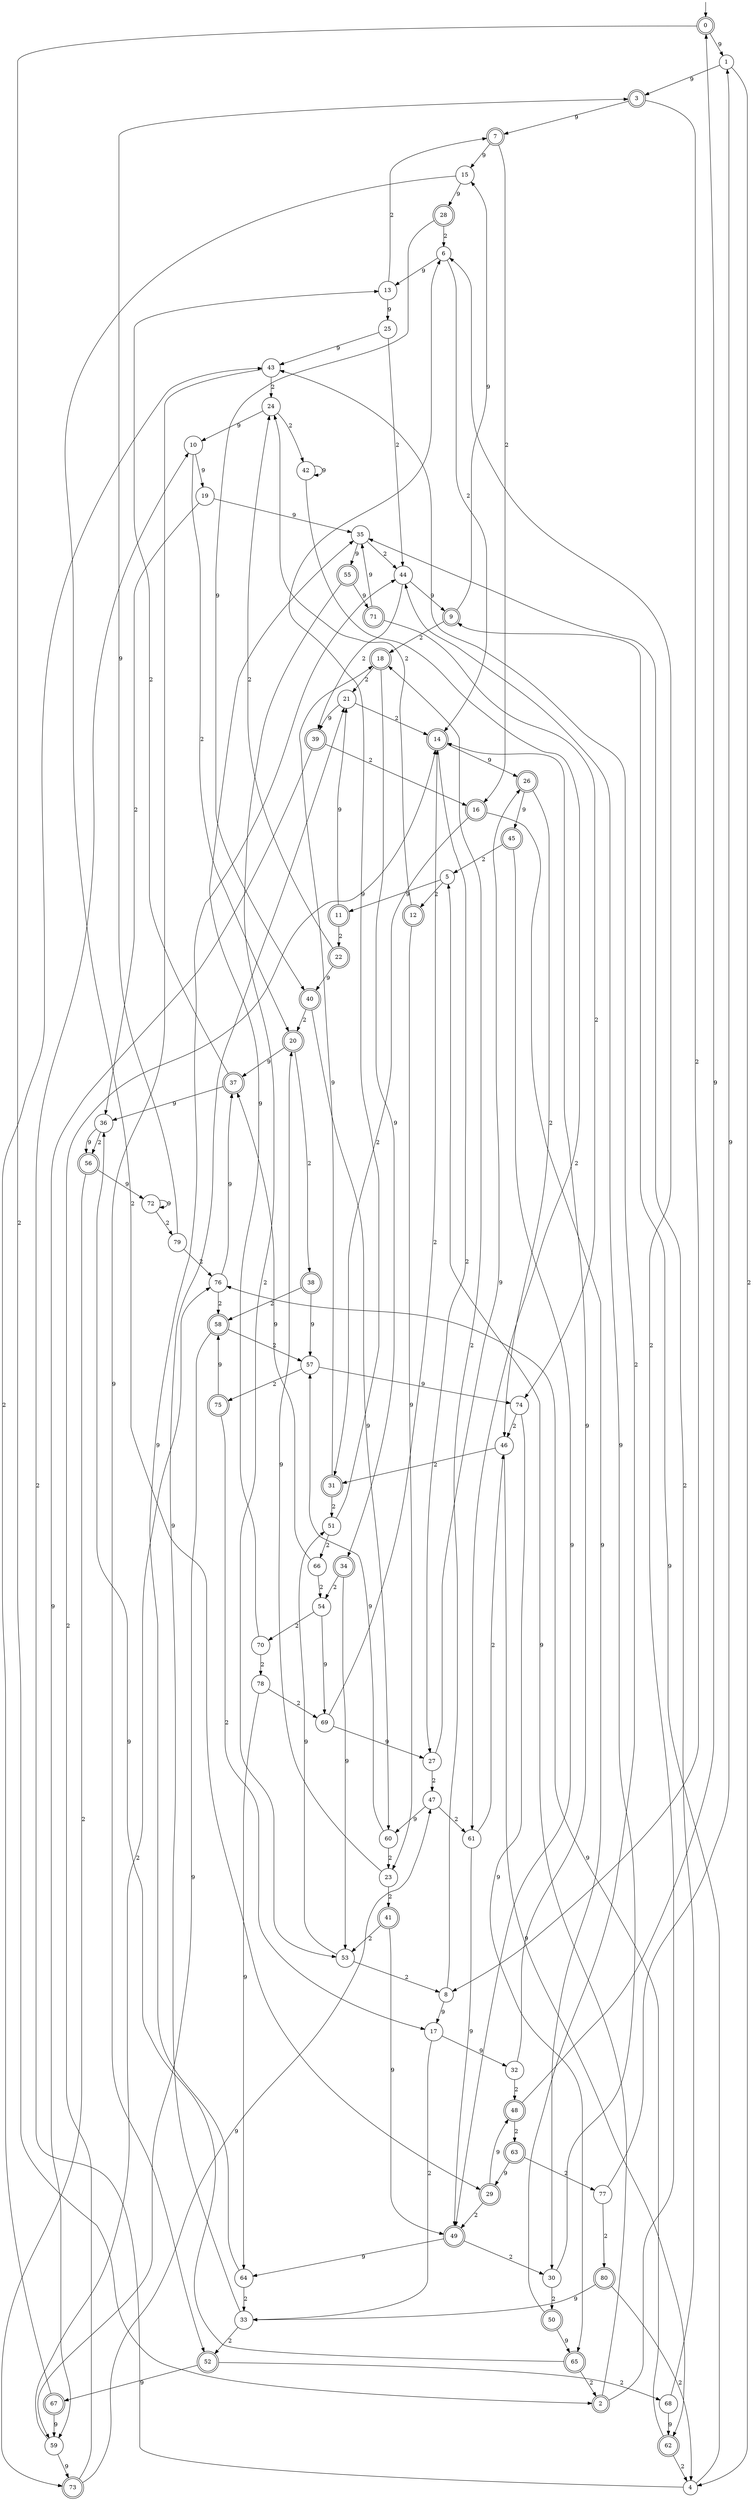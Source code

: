 digraph g {

	s0 [shape="doublecircle" label="0"];
	s1 [shape="circle" label="1"];
	s2 [shape="doublecircle" label="2"];
	s3 [shape="doublecircle" label="3"];
	s4 [shape="circle" label="4"];
	s5 [shape="circle" label="5"];
	s6 [shape="circle" label="6"];
	s7 [shape="doublecircle" label="7"];
	s8 [shape="circle" label="8"];
	s9 [shape="doublecircle" label="9"];
	s10 [shape="circle" label="10"];
	s11 [shape="doublecircle" label="11"];
	s12 [shape="doublecircle" label="12"];
	s13 [shape="circle" label="13"];
	s14 [shape="doublecircle" label="14"];
	s15 [shape="circle" label="15"];
	s16 [shape="doublecircle" label="16"];
	s17 [shape="circle" label="17"];
	s18 [shape="doublecircle" label="18"];
	s19 [shape="circle" label="19"];
	s20 [shape="doublecircle" label="20"];
	s21 [shape="circle" label="21"];
	s22 [shape="doublecircle" label="22"];
	s23 [shape="circle" label="23"];
	s24 [shape="circle" label="24"];
	s25 [shape="circle" label="25"];
	s26 [shape="doublecircle" label="26"];
	s27 [shape="circle" label="27"];
	s28 [shape="doublecircle" label="28"];
	s29 [shape="doublecircle" label="29"];
	s30 [shape="circle" label="30"];
	s31 [shape="doublecircle" label="31"];
	s32 [shape="circle" label="32"];
	s33 [shape="circle" label="33"];
	s34 [shape="doublecircle" label="34"];
	s35 [shape="circle" label="35"];
	s36 [shape="circle" label="36"];
	s37 [shape="doublecircle" label="37"];
	s38 [shape="doublecircle" label="38"];
	s39 [shape="doublecircle" label="39"];
	s40 [shape="doublecircle" label="40"];
	s41 [shape="doublecircle" label="41"];
	s42 [shape="circle" label="42"];
	s43 [shape="circle" label="43"];
	s44 [shape="circle" label="44"];
	s45 [shape="doublecircle" label="45"];
	s46 [shape="circle" label="46"];
	s47 [shape="circle" label="47"];
	s48 [shape="doublecircle" label="48"];
	s49 [shape="doublecircle" label="49"];
	s50 [shape="doublecircle" label="50"];
	s51 [shape="circle" label="51"];
	s52 [shape="doublecircle" label="52"];
	s53 [shape="circle" label="53"];
	s54 [shape="circle" label="54"];
	s55 [shape="doublecircle" label="55"];
	s56 [shape="doublecircle" label="56"];
	s57 [shape="circle" label="57"];
	s58 [shape="doublecircle" label="58"];
	s59 [shape="circle" label="59"];
	s60 [shape="circle" label="60"];
	s61 [shape="circle" label="61"];
	s62 [shape="doublecircle" label="62"];
	s63 [shape="doublecircle" label="63"];
	s64 [shape="circle" label="64"];
	s65 [shape="doublecircle" label="65"];
	s66 [shape="circle" label="66"];
	s67 [shape="doublecircle" label="67"];
	s68 [shape="circle" label="68"];
	s69 [shape="circle" label="69"];
	s70 [shape="circle" label="70"];
	s71 [shape="doublecircle" label="71"];
	s72 [shape="circle" label="72"];
	s73 [shape="doublecircle" label="73"];
	s74 [shape="circle" label="74"];
	s75 [shape="doublecircle" label="75"];
	s76 [shape="circle" label="76"];
	s77 [shape="circle" label="77"];
	s78 [shape="circle" label="78"];
	s79 [shape="circle" label="79"];
	s80 [shape="doublecircle" label="80"];
	s0 -> s1 [label="9"];
	s0 -> s2 [label="2"];
	s1 -> s3 [label="9"];
	s1 -> s4 [label="2"];
	s2 -> s5 [label="9"];
	s2 -> s6 [label="2"];
	s3 -> s7 [label="9"];
	s3 -> s8 [label="2"];
	s4 -> s9 [label="9"];
	s4 -> s10 [label="2"];
	s5 -> s11 [label="9"];
	s5 -> s12 [label="2"];
	s6 -> s13 [label="9"];
	s6 -> s14 [label="2"];
	s7 -> s15 [label="9"];
	s7 -> s16 [label="2"];
	s8 -> s17 [label="9"];
	s8 -> s18 [label="2"];
	s9 -> s15 [label="9"];
	s9 -> s18 [label="2"];
	s10 -> s19 [label="9"];
	s10 -> s20 [label="2"];
	s11 -> s21 [label="9"];
	s11 -> s22 [label="2"];
	s12 -> s23 [label="9"];
	s12 -> s24 [label="2"];
	s13 -> s25 [label="9"];
	s13 -> s7 [label="2"];
	s14 -> s26 [label="9"];
	s14 -> s27 [label="2"];
	s15 -> s28 [label="9"];
	s15 -> s29 [label="2"];
	s16 -> s30 [label="9"];
	s16 -> s31 [label="2"];
	s17 -> s32 [label="9"];
	s17 -> s33 [label="2"];
	s18 -> s34 [label="9"];
	s18 -> s21 [label="2"];
	s19 -> s35 [label="9"];
	s19 -> s36 [label="2"];
	s20 -> s37 [label="9"];
	s20 -> s38 [label="2"];
	s21 -> s39 [label="9"];
	s21 -> s14 [label="2"];
	s22 -> s40 [label="9"];
	s22 -> s24 [label="2"];
	s23 -> s20 [label="9"];
	s23 -> s41 [label="2"];
	s24 -> s10 [label="9"];
	s24 -> s42 [label="2"];
	s25 -> s43 [label="9"];
	s25 -> s44 [label="2"];
	s26 -> s45 [label="9"];
	s26 -> s46 [label="2"];
	s27 -> s26 [label="9"];
	s27 -> s47 [label="2"];
	s28 -> s40 [label="9"];
	s28 -> s6 [label="2"];
	s29 -> s48 [label="9"];
	s29 -> s49 [label="2"];
	s30 -> s44 [label="9"];
	s30 -> s50 [label="2"];
	s31 -> s18 [label="9"];
	s31 -> s51 [label="2"];
	s32 -> s14 [label="9"];
	s32 -> s48 [label="2"];
	s33 -> s21 [label="9"];
	s33 -> s52 [label="2"];
	s34 -> s53 [label="9"];
	s34 -> s54 [label="2"];
	s35 -> s55 [label="9"];
	s35 -> s44 [label="2"];
	s36 -> s56 [label="9"];
	s36 -> s56 [label="2"];
	s37 -> s36 [label="9"];
	s37 -> s13 [label="2"];
	s38 -> s57 [label="9"];
	s38 -> s58 [label="2"];
	s39 -> s59 [label="9"];
	s39 -> s16 [label="2"];
	s40 -> s60 [label="9"];
	s40 -> s20 [label="2"];
	s41 -> s49 [label="9"];
	s41 -> s53 [label="2"];
	s42 -> s42 [label="9"];
	s42 -> s61 [label="2"];
	s43 -> s52 [label="9"];
	s43 -> s24 [label="2"];
	s44 -> s9 [label="9"];
	s44 -> s39 [label="2"];
	s45 -> s49 [label="9"];
	s45 -> s5 [label="2"];
	s46 -> s62 [label="9"];
	s46 -> s31 [label="2"];
	s47 -> s60 [label="9"];
	s47 -> s61 [label="2"];
	s48 -> s0 [label="9"];
	s48 -> s63 [label="2"];
	s49 -> s64 [label="9"];
	s49 -> s30 [label="2"];
	s50 -> s65 [label="9"];
	s50 -> s43 [label="2"];
	s51 -> s6 [label="9"];
	s51 -> s66 [label="2"];
	s52 -> s67 [label="9"];
	s52 -> s68 [label="2"];
	s53 -> s51 [label="9"];
	s53 -> s8 [label="2"];
	s54 -> s69 [label="9"];
	s54 -> s70 [label="2"];
	s55 -> s71 [label="9"];
	s55 -> s53 [label="2"];
	s56 -> s72 [label="9"];
	s56 -> s73 [label="2"];
	s57 -> s74 [label="9"];
	s57 -> s75 [label="2"];
	s58 -> s59 [label="9"];
	s58 -> s57 [label="2"];
	s59 -> s73 [label="9"];
	s59 -> s76 [label="2"];
	s60 -> s57 [label="9"];
	s60 -> s23 [label="2"];
	s61 -> s49 [label="9"];
	s61 -> s46 [label="2"];
	s62 -> s76 [label="9"];
	s62 -> s4 [label="2"];
	s63 -> s29 [label="9"];
	s63 -> s77 [label="2"];
	s64 -> s44 [label="9"];
	s64 -> s33 [label="2"];
	s65 -> s36 [label="9"];
	s65 -> s2 [label="2"];
	s66 -> s37 [label="9"];
	s66 -> s54 [label="2"];
	s67 -> s59 [label="9"];
	s67 -> s43 [label="2"];
	s68 -> s62 [label="9"];
	s68 -> s35 [label="2"];
	s69 -> s27 [label="9"];
	s69 -> s14 [label="2"];
	s70 -> s35 [label="9"];
	s70 -> s78 [label="2"];
	s71 -> s35 [label="9"];
	s71 -> s74 [label="2"];
	s72 -> s72 [label="9"];
	s72 -> s79 [label="2"];
	s73 -> s47 [label="9"];
	s73 -> s14 [label="2"];
	s74 -> s65 [label="9"];
	s74 -> s46 [label="2"];
	s75 -> s58 [label="9"];
	s75 -> s17 [label="2"];
	s76 -> s37 [label="9"];
	s76 -> s58 [label="2"];
	s77 -> s1 [label="9"];
	s77 -> s80 [label="2"];
	s78 -> s64 [label="9"];
	s78 -> s69 [label="2"];
	s79 -> s3 [label="9"];
	s79 -> s76 [label="2"];
	s80 -> s33 [label="9"];
	s80 -> s4 [label="2"];

__start0 [label="" shape="none" width="0" height="0"];
__start0 -> s0;

}
